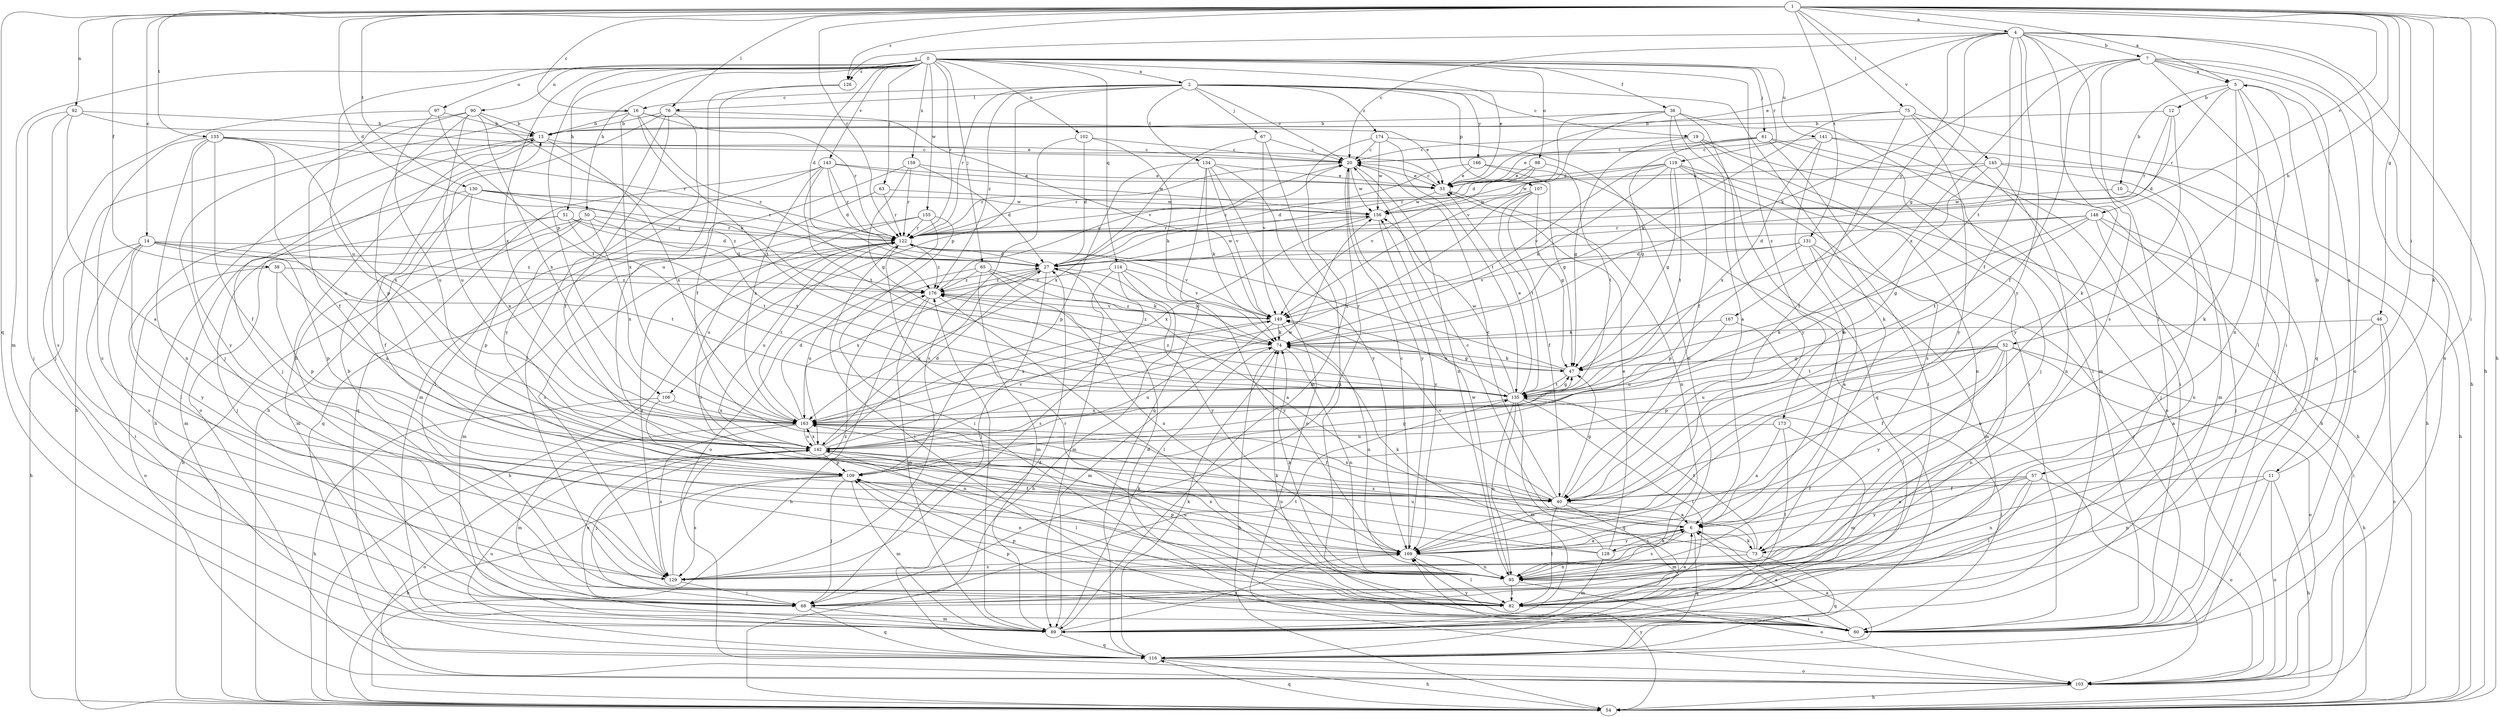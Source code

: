 strict digraph  {
0;
1;
2;
4;
5;
6;
7;
10;
11;
12;
13;
14;
16;
19;
20;
27;
33;
36;
38;
40;
46;
47;
50;
51;
52;
54;
57;
60;
61;
63;
65;
67;
68;
73;
74;
75;
76;
82;
89;
90;
92;
95;
97;
98;
102;
103;
106;
107;
109;
114;
116;
119;
122;
126;
128;
129;
130;
131;
133;
134;
135;
141;
142;
143;
145;
148;
149;
155;
156;
159;
163;
166;
167;
169;
173;
174;
176;
0 -> 2  [label=a];
0 -> 27  [label=d];
0 -> 33  [label=e];
0 -> 36  [label=f];
0 -> 50  [label=h];
0 -> 51  [label=h];
0 -> 61  [label=j];
0 -> 63  [label=j];
0 -> 65  [label=j];
0 -> 89  [label=m];
0 -> 90  [label=n];
0 -> 97  [label=o];
0 -> 98  [label=o];
0 -> 102  [label=o];
0 -> 106  [label=p];
0 -> 114  [label=q];
0 -> 119  [label=r];
0 -> 122  [label=r];
0 -> 126  [label=s];
0 -> 141  [label=u];
0 -> 142  [label=u];
0 -> 143  [label=v];
0 -> 155  [label=w];
0 -> 159  [label=x];
0 -> 163  [label=x];
0 -> 173  [label=z];
1 -> 4  [label=a];
1 -> 5  [label=a];
1 -> 14  [label=c];
1 -> 16  [label=c];
1 -> 27  [label=d];
1 -> 38  [label=f];
1 -> 46  [label=g];
1 -> 52  [label=h];
1 -> 54  [label=h];
1 -> 57  [label=i];
1 -> 60  [label=i];
1 -> 73  [label=k];
1 -> 75  [label=l];
1 -> 76  [label=l];
1 -> 92  [label=n];
1 -> 116  [label=q];
1 -> 122  [label=r];
1 -> 126  [label=s];
1 -> 130  [label=t];
1 -> 131  [label=t];
1 -> 133  [label=t];
1 -> 145  [label=v];
1 -> 148  [label=v];
2 -> 16  [label=c];
2 -> 19  [label=c];
2 -> 20  [label=c];
2 -> 67  [label=j];
2 -> 73  [label=k];
2 -> 76  [label=l];
2 -> 106  [label=p];
2 -> 107  [label=p];
2 -> 122  [label=r];
2 -> 134  [label=t];
2 -> 166  [label=y];
2 -> 174  [label=z];
2 -> 176  [label=z];
4 -> 7  [label=b];
4 -> 20  [label=c];
4 -> 33  [label=e];
4 -> 40  [label=f];
4 -> 47  [label=g];
4 -> 54  [label=h];
4 -> 73  [label=k];
4 -> 82  [label=l];
4 -> 103  [label=o];
4 -> 126  [label=s];
4 -> 135  [label=t];
4 -> 167  [label=y];
4 -> 169  [label=y];
5 -> 10  [label=b];
5 -> 11  [label=b];
5 -> 12  [label=b];
5 -> 73  [label=k];
5 -> 82  [label=l];
5 -> 95  [label=n];
5 -> 122  [label=r];
6 -> 20  [label=c];
6 -> 73  [label=k];
6 -> 116  [label=q];
6 -> 128  [label=s];
6 -> 129  [label=s];
6 -> 169  [label=y];
7 -> 5  [label=a];
7 -> 40  [label=f];
7 -> 54  [label=h];
7 -> 60  [label=i];
7 -> 74  [label=k];
7 -> 103  [label=o];
7 -> 116  [label=q];
7 -> 129  [label=s];
7 -> 163  [label=x];
10 -> 68  [label=j];
10 -> 156  [label=w];
11 -> 5  [label=a];
11 -> 40  [label=f];
11 -> 54  [label=h];
11 -> 60  [label=i];
11 -> 95  [label=n];
11 -> 103  [label=o];
12 -> 13  [label=b];
12 -> 27  [label=d];
12 -> 122  [label=r];
12 -> 169  [label=y];
13 -> 20  [label=c];
13 -> 54  [label=h];
13 -> 68  [label=j];
13 -> 103  [label=o];
13 -> 163  [label=x];
14 -> 27  [label=d];
14 -> 54  [label=h];
14 -> 60  [label=i];
14 -> 109  [label=p];
14 -> 129  [label=s];
14 -> 135  [label=t];
14 -> 169  [label=y];
14 -> 176  [label=z];
16 -> 13  [label=b];
16 -> 33  [label=e];
16 -> 68  [label=j];
16 -> 122  [label=r];
16 -> 135  [label=t];
16 -> 163  [label=x];
16 -> 176  [label=z];
19 -> 20  [label=c];
19 -> 47  [label=g];
19 -> 60  [label=i];
19 -> 103  [label=o];
19 -> 116  [label=q];
20 -> 33  [label=e];
20 -> 68  [label=j];
20 -> 95  [label=n];
20 -> 122  [label=r];
20 -> 156  [label=w];
20 -> 169  [label=y];
27 -> 20  [label=c];
27 -> 68  [label=j];
27 -> 74  [label=k];
27 -> 142  [label=u];
27 -> 156  [label=w];
27 -> 163  [label=x];
27 -> 169  [label=y];
27 -> 176  [label=z];
33 -> 20  [label=c];
33 -> 95  [label=n];
33 -> 156  [label=w];
36 -> 6  [label=a];
36 -> 13  [label=b];
36 -> 27  [label=d];
36 -> 40  [label=f];
36 -> 60  [label=i];
36 -> 149  [label=v];
36 -> 169  [label=y];
38 -> 103  [label=o];
38 -> 109  [label=p];
38 -> 142  [label=u];
38 -> 176  [label=z];
40 -> 6  [label=a];
40 -> 20  [label=c];
40 -> 47  [label=g];
40 -> 82  [label=l];
40 -> 89  [label=m];
40 -> 149  [label=v];
40 -> 163  [label=x];
46 -> 6  [label=a];
46 -> 60  [label=i];
46 -> 74  [label=k];
46 -> 103  [label=o];
47 -> 74  [label=k];
47 -> 122  [label=r];
47 -> 135  [label=t];
50 -> 54  [label=h];
50 -> 89  [label=m];
50 -> 109  [label=p];
50 -> 122  [label=r];
50 -> 135  [label=t];
50 -> 163  [label=x];
51 -> 27  [label=d];
51 -> 68  [label=j];
51 -> 89  [label=m];
51 -> 122  [label=r];
51 -> 135  [label=t];
52 -> 40  [label=f];
52 -> 47  [label=g];
52 -> 54  [label=h];
52 -> 95  [label=n];
52 -> 103  [label=o];
52 -> 109  [label=p];
52 -> 135  [label=t];
52 -> 142  [label=u];
52 -> 169  [label=y];
54 -> 116  [label=q];
54 -> 169  [label=y];
57 -> 6  [label=a];
57 -> 40  [label=f];
57 -> 82  [label=l];
57 -> 95  [label=n];
57 -> 103  [label=o];
57 -> 169  [label=y];
60 -> 6  [label=a];
60 -> 27  [label=d];
60 -> 109  [label=p];
60 -> 169  [label=y];
61 -> 20  [label=c];
61 -> 33  [label=e];
61 -> 47  [label=g];
61 -> 54  [label=h];
61 -> 68  [label=j];
61 -> 129  [label=s];
63 -> 116  [label=q];
63 -> 122  [label=r];
63 -> 156  [label=w];
65 -> 6  [label=a];
65 -> 74  [label=k];
65 -> 89  [label=m];
65 -> 95  [label=n];
65 -> 142  [label=u];
65 -> 176  [label=z];
67 -> 20  [label=c];
67 -> 60  [label=i];
67 -> 149  [label=v];
67 -> 163  [label=x];
68 -> 6  [label=a];
68 -> 89  [label=m];
68 -> 116  [label=q];
68 -> 135  [label=t];
68 -> 142  [label=u];
73 -> 95  [label=n];
73 -> 116  [label=q];
73 -> 135  [label=t];
73 -> 142  [label=u];
73 -> 163  [label=x];
74 -> 47  [label=g];
74 -> 54  [label=h];
74 -> 95  [label=n];
74 -> 142  [label=u];
74 -> 176  [label=z];
75 -> 13  [label=b];
75 -> 40  [label=f];
75 -> 60  [label=i];
75 -> 74  [label=k];
75 -> 89  [label=m];
75 -> 169  [label=y];
76 -> 13  [label=b];
76 -> 40  [label=f];
76 -> 54  [label=h];
76 -> 82  [label=l];
76 -> 149  [label=v];
76 -> 169  [label=y];
82 -> 13  [label=b];
82 -> 60  [label=i];
82 -> 74  [label=k];
82 -> 109  [label=p];
82 -> 122  [label=r];
89 -> 74  [label=k];
89 -> 116  [label=q];
89 -> 169  [label=y];
89 -> 176  [label=z];
90 -> 13  [label=b];
90 -> 40  [label=f];
90 -> 54  [label=h];
90 -> 74  [label=k];
90 -> 109  [label=p];
90 -> 142  [label=u];
90 -> 163  [label=x];
92 -> 6  [label=a];
92 -> 13  [label=b];
92 -> 33  [label=e];
92 -> 68  [label=j];
92 -> 129  [label=s];
95 -> 74  [label=k];
95 -> 82  [label=l];
95 -> 103  [label=o];
95 -> 142  [label=u];
95 -> 156  [label=w];
95 -> 163  [label=x];
97 -> 13  [label=b];
97 -> 68  [label=j];
97 -> 135  [label=t];
97 -> 142  [label=u];
98 -> 33  [label=e];
98 -> 122  [label=r];
98 -> 135  [label=t];
98 -> 149  [label=v];
102 -> 20  [label=c];
102 -> 27  [label=d];
102 -> 74  [label=k];
102 -> 129  [label=s];
103 -> 54  [label=h];
106 -> 54  [label=h];
106 -> 95  [label=n];
106 -> 163  [label=x];
107 -> 40  [label=f];
107 -> 47  [label=g];
107 -> 135  [label=t];
107 -> 156  [label=w];
107 -> 163  [label=x];
109 -> 40  [label=f];
109 -> 47  [label=g];
109 -> 54  [label=h];
109 -> 68  [label=j];
109 -> 89  [label=m];
109 -> 95  [label=n];
109 -> 129  [label=s];
114 -> 54  [label=h];
114 -> 89  [label=m];
114 -> 129  [label=s];
114 -> 149  [label=v];
114 -> 169  [label=y];
114 -> 176  [label=z];
116 -> 6  [label=a];
116 -> 27  [label=d];
116 -> 54  [label=h];
116 -> 74  [label=k];
116 -> 103  [label=o];
116 -> 142  [label=u];
119 -> 33  [label=e];
119 -> 47  [label=g];
119 -> 54  [label=h];
119 -> 74  [label=k];
119 -> 82  [label=l];
119 -> 95  [label=n];
119 -> 135  [label=t];
119 -> 149  [label=v];
119 -> 156  [label=w];
122 -> 27  [label=d];
122 -> 54  [label=h];
122 -> 60  [label=i];
122 -> 89  [label=m];
122 -> 129  [label=s];
122 -> 142  [label=u];
122 -> 149  [label=v];
122 -> 176  [label=z];
126 -> 40  [label=f];
126 -> 142  [label=u];
128 -> 6  [label=a];
128 -> 33  [label=e];
128 -> 74  [label=k];
128 -> 89  [label=m];
128 -> 122  [label=r];
128 -> 142  [label=u];
129 -> 13  [label=b];
129 -> 68  [label=j];
129 -> 176  [label=z];
130 -> 40  [label=f];
130 -> 82  [label=l];
130 -> 122  [label=r];
130 -> 156  [label=w];
130 -> 163  [label=x];
130 -> 176  [label=z];
131 -> 6  [label=a];
131 -> 27  [label=d];
131 -> 60  [label=i];
131 -> 89  [label=m];
131 -> 109  [label=p];
131 -> 149  [label=v];
133 -> 20  [label=c];
133 -> 40  [label=f];
133 -> 95  [label=n];
133 -> 122  [label=r];
133 -> 129  [label=s];
133 -> 142  [label=u];
133 -> 163  [label=x];
133 -> 169  [label=y];
134 -> 33  [label=e];
134 -> 74  [label=k];
134 -> 103  [label=o];
134 -> 109  [label=p];
134 -> 116  [label=q];
134 -> 149  [label=v];
134 -> 169  [label=y];
135 -> 33  [label=e];
135 -> 47  [label=g];
135 -> 60  [label=i];
135 -> 82  [label=l];
135 -> 89  [label=m];
135 -> 95  [label=n];
135 -> 116  [label=q];
135 -> 149  [label=v];
135 -> 156  [label=w];
135 -> 163  [label=x];
135 -> 176  [label=z];
141 -> 6  [label=a];
141 -> 20  [label=c];
141 -> 54  [label=h];
141 -> 60  [label=i];
141 -> 163  [label=x];
142 -> 27  [label=d];
142 -> 68  [label=j];
142 -> 82  [label=l];
142 -> 103  [label=o];
142 -> 109  [label=p];
142 -> 149  [label=v];
142 -> 156  [label=w];
142 -> 163  [label=x];
143 -> 27  [label=d];
143 -> 33  [label=e];
143 -> 82  [label=l];
143 -> 116  [label=q];
143 -> 122  [label=r];
143 -> 135  [label=t];
143 -> 156  [label=w];
143 -> 163  [label=x];
145 -> 33  [label=e];
145 -> 40  [label=f];
145 -> 54  [label=h];
145 -> 89  [label=m];
145 -> 95  [label=n];
145 -> 122  [label=r];
148 -> 27  [label=d];
148 -> 47  [label=g];
148 -> 68  [label=j];
148 -> 82  [label=l];
148 -> 95  [label=n];
148 -> 122  [label=r];
148 -> 135  [label=t];
149 -> 74  [label=k];
149 -> 89  [label=m];
149 -> 95  [label=n];
149 -> 163  [label=x];
149 -> 176  [label=z];
155 -> 60  [label=i];
155 -> 103  [label=o];
155 -> 122  [label=r];
155 -> 129  [label=s];
155 -> 142  [label=u];
156 -> 122  [label=r];
156 -> 163  [label=x];
156 -> 169  [label=y];
159 -> 27  [label=d];
159 -> 33  [label=e];
159 -> 47  [label=g];
159 -> 89  [label=m];
159 -> 122  [label=r];
163 -> 27  [label=d];
163 -> 40  [label=f];
163 -> 89  [label=m];
163 -> 122  [label=r];
163 -> 129  [label=s];
163 -> 142  [label=u];
166 -> 27  [label=d];
166 -> 33  [label=e];
166 -> 47  [label=g];
166 -> 103  [label=o];
167 -> 74  [label=k];
167 -> 82  [label=l];
167 -> 142  [label=u];
169 -> 6  [label=a];
169 -> 20  [label=c];
169 -> 82  [label=l];
169 -> 95  [label=n];
169 -> 109  [label=p];
169 -> 129  [label=s];
173 -> 6  [label=a];
173 -> 82  [label=l];
173 -> 89  [label=m];
173 -> 142  [label=u];
174 -> 20  [label=c];
174 -> 89  [label=m];
174 -> 95  [label=n];
174 -> 135  [label=t];
174 -> 156  [label=w];
176 -> 20  [label=c];
176 -> 54  [label=h];
176 -> 82  [label=l];
176 -> 89  [label=m];
176 -> 149  [label=v];
}
